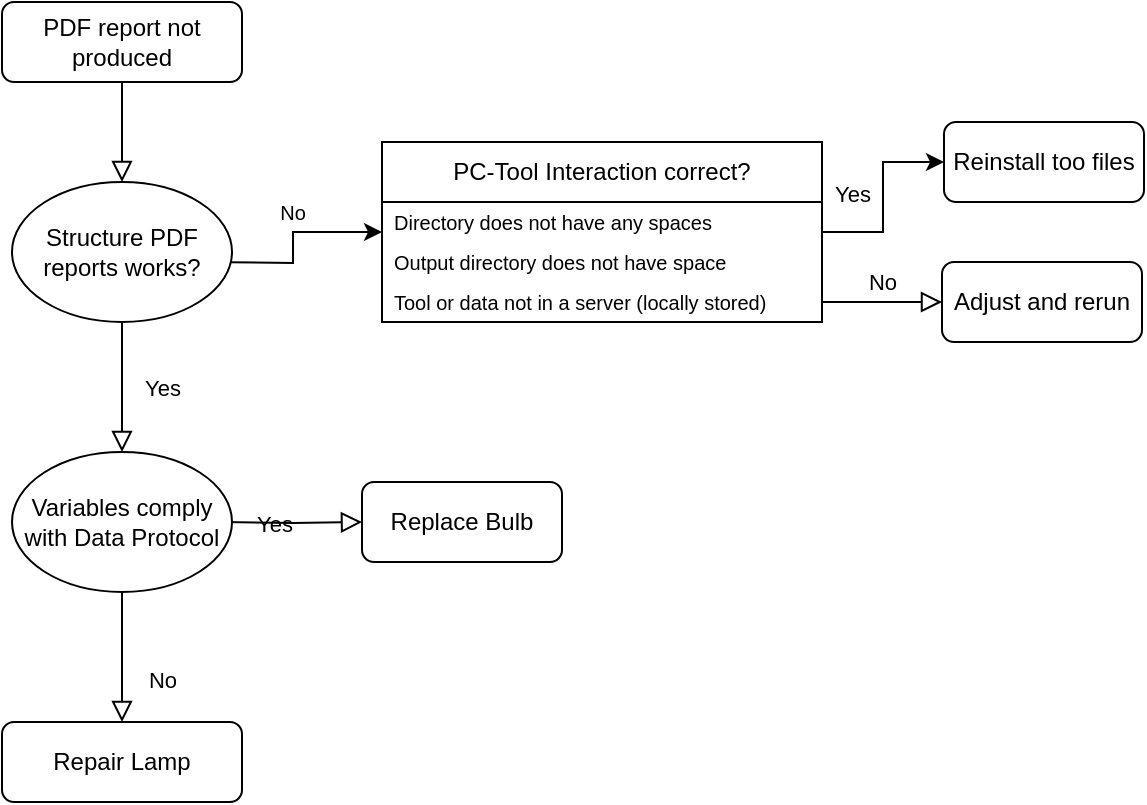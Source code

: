 <mxfile version="20.6.0" type="github"><diagram id="C5RBs43oDa-KdzZeNtuy" name="Page-1"><mxGraphModel dx="946" dy="620" grid="1" gridSize="10" guides="1" tooltips="1" connect="1" arrows="1" fold="1" page="1" pageScale="1" pageWidth="827" pageHeight="1169" math="0" shadow="0"><root><mxCell id="WIyWlLk6GJQsqaUBKTNV-0"/><mxCell id="WIyWlLk6GJQsqaUBKTNV-1" parent="WIyWlLk6GJQsqaUBKTNV-0"/><mxCell id="WIyWlLk6GJQsqaUBKTNV-2" value="" style="rounded=0;html=1;jettySize=auto;orthogonalLoop=1;fontSize=11;endArrow=block;endFill=0;endSize=8;strokeWidth=1;shadow=0;labelBackgroundColor=none;edgeStyle=orthogonalEdgeStyle;entryX=0.5;entryY=0;entryDx=0;entryDy=0;" parent="WIyWlLk6GJQsqaUBKTNV-1" source="WIyWlLk6GJQsqaUBKTNV-3" target="qFyeFMqRTXvRKbQlrssW-8" edge="1"><mxGeometry relative="1" as="geometry"><mxPoint x="220" y="160" as="targetPoint"/></mxGeometry></mxCell><mxCell id="WIyWlLk6GJQsqaUBKTNV-3" value="PDF report not produced" style="rounded=1;whiteSpace=wrap;html=1;fontSize=12;glass=0;strokeWidth=1;shadow=0;" parent="WIyWlLk6GJQsqaUBKTNV-1" vertex="1"><mxGeometry x="160" y="70" width="120" height="40" as="geometry"/></mxCell><mxCell id="WIyWlLk6GJQsqaUBKTNV-4" value="Yes" style="rounded=0;html=1;jettySize=auto;orthogonalLoop=1;fontSize=11;endArrow=block;endFill=0;endSize=8;strokeWidth=1;shadow=0;labelBackgroundColor=none;edgeStyle=orthogonalEdgeStyle;exitX=0.5;exitY=1;exitDx=0;exitDy=0;entryX=0.5;entryY=0;entryDx=0;entryDy=0;" parent="WIyWlLk6GJQsqaUBKTNV-1" source="qFyeFMqRTXvRKbQlrssW-8" target="qFyeFMqRTXvRKbQlrssW-11" edge="1"><mxGeometry y="20" relative="1" as="geometry"><mxPoint as="offset"/><mxPoint x="220" y="250" as="sourcePoint"/><mxPoint x="220.0" y="290.0" as="targetPoint"/><Array as="points"/></mxGeometry></mxCell><mxCell id="WIyWlLk6GJQsqaUBKTNV-8" value="No" style="rounded=0;html=1;jettySize=auto;orthogonalLoop=1;fontSize=11;endArrow=block;endFill=0;endSize=8;strokeWidth=1;shadow=0;labelBackgroundColor=none;edgeStyle=orthogonalEdgeStyle;exitX=0.5;exitY=1;exitDx=0;exitDy=0;" parent="WIyWlLk6GJQsqaUBKTNV-1" source="qFyeFMqRTXvRKbQlrssW-11" target="WIyWlLk6GJQsqaUBKTNV-11" edge="1"><mxGeometry x="0.333" y="20" relative="1" as="geometry"><mxPoint as="offset"/><mxPoint x="220.0" y="370" as="sourcePoint"/></mxGeometry></mxCell><mxCell id="WIyWlLk6GJQsqaUBKTNV-9" value="Yes" style="edgeStyle=orthogonalEdgeStyle;rounded=0;html=1;jettySize=auto;orthogonalLoop=1;fontSize=11;endArrow=block;endFill=0;endSize=8;strokeWidth=1;shadow=0;labelBackgroundColor=none;" parent="WIyWlLk6GJQsqaUBKTNV-1" target="WIyWlLk6GJQsqaUBKTNV-12" edge="1"><mxGeometry y="10" relative="1" as="geometry"><mxPoint as="offset"/><mxPoint x="270.0" y="330" as="sourcePoint"/></mxGeometry></mxCell><mxCell id="WIyWlLk6GJQsqaUBKTNV-11" value="Repair Lamp" style="rounded=1;whiteSpace=wrap;html=1;fontSize=12;glass=0;strokeWidth=1;shadow=0;" parent="WIyWlLk6GJQsqaUBKTNV-1" vertex="1"><mxGeometry x="160" y="430" width="120" height="40" as="geometry"/></mxCell><mxCell id="WIyWlLk6GJQsqaUBKTNV-12" value="Replace Bulb" style="rounded=1;whiteSpace=wrap;html=1;fontSize=12;glass=0;strokeWidth=1;shadow=0;" parent="WIyWlLk6GJQsqaUBKTNV-1" vertex="1"><mxGeometry x="340" y="310" width="100" height="40" as="geometry"/></mxCell><mxCell id="qFyeFMqRTXvRKbQlrssW-5" value="No" style="edgeStyle=orthogonalEdgeStyle;rounded=0;orthogonalLoop=1;jettySize=auto;html=1;fontSize=10;entryX=0;entryY=0.5;entryDx=0;entryDy=0;" parent="WIyWlLk6GJQsqaUBKTNV-1" edge="1" target="zBg-W9j-JSaU_VxQqewx-2"><mxGeometry x="0.154" y="10" relative="1" as="geometry"><mxPoint x="260" y="200" as="sourcePoint"/><mxPoint x="370" y="110" as="targetPoint"/><mxPoint as="offset"/></mxGeometry></mxCell><mxCell id="qFyeFMqRTXvRKbQlrssW-8" value="Structure PDF reports works?" style="ellipse;whiteSpace=wrap;html=1;rounded=1;fontSize=12;" parent="WIyWlLk6GJQsqaUBKTNV-1" vertex="1"><mxGeometry x="165" y="160" width="110" height="70" as="geometry"/></mxCell><mxCell id="qFyeFMqRTXvRKbQlrssW-11" value="Variables comply with Data Protocol" style="ellipse;whiteSpace=wrap;html=1;rounded=1;fontSize=12;" parent="WIyWlLk6GJQsqaUBKTNV-1" vertex="1"><mxGeometry x="165" y="295" width="110" height="70" as="geometry"/></mxCell><mxCell id="qFyeFMqRTXvRKbQlrssW-13" style="edgeStyle=orthogonalEdgeStyle;rounded=0;orthogonalLoop=1;jettySize=auto;html=1;exitX=0.5;exitY=1;exitDx=0;exitDy=0;fontSize=12;" parent="WIyWlLk6GJQsqaUBKTNV-1" edge="1"><mxGeometry relative="1" as="geometry"><mxPoint x="390" y="225" as="sourcePoint"/><mxPoint x="390" y="225" as="targetPoint"/></mxGeometry></mxCell><mxCell id="zBg-W9j-JSaU_VxQqewx-11" value="Yes" style="edgeStyle=orthogonalEdgeStyle;rounded=0;orthogonalLoop=1;jettySize=auto;html=1;entryX=0;entryY=0.5;entryDx=0;entryDy=0;" edge="1" parent="WIyWlLk6GJQsqaUBKTNV-1" source="zBg-W9j-JSaU_VxQqewx-2" target="zBg-W9j-JSaU_VxQqewx-7"><mxGeometry x="0.067" y="11" relative="1" as="geometry"><mxPoint x="-5" y="1" as="offset"/></mxGeometry></mxCell><mxCell id="zBg-W9j-JSaU_VxQqewx-2" value="PC-Tool Interaction correct?" style="swimlane;fontStyle=0;childLayout=stackLayout;horizontal=1;startSize=30;horizontalStack=0;resizeParent=1;resizeParentMax=0;resizeLast=0;collapsible=1;marginBottom=0;whiteSpace=wrap;html=1;" vertex="1" parent="WIyWlLk6GJQsqaUBKTNV-1"><mxGeometry x="350" y="140" width="220" height="90" as="geometry"><mxRectangle x="350" y="140" width="150" height="80" as="alternateBounds"/></mxGeometry></mxCell><mxCell id="zBg-W9j-JSaU_VxQqewx-3" value="&lt;span style=&quot;font-size: 10px;&quot;&gt;Directory does not have any spaces&lt;/span&gt;" style="text;strokeColor=none;fillColor=none;align=left;verticalAlign=middle;spacingLeft=4;spacingRight=4;overflow=hidden;points=[[0,0.5],[1,0.5]];portConstraint=eastwest;rotatable=0;whiteSpace=wrap;html=1;" vertex="1" parent="zBg-W9j-JSaU_VxQqewx-2"><mxGeometry y="30" width="220" height="20" as="geometry"/></mxCell><mxCell id="zBg-W9j-JSaU_VxQqewx-4" value="&lt;span style=&quot;font-size: 10px;&quot;&gt;Output directory does not have space&lt;/span&gt;" style="text;strokeColor=none;fillColor=none;align=left;verticalAlign=middle;spacingLeft=4;spacingRight=4;overflow=hidden;points=[[0,0.5],[1,0.5]];portConstraint=eastwest;rotatable=0;whiteSpace=wrap;html=1;" vertex="1" parent="zBg-W9j-JSaU_VxQqewx-2"><mxGeometry y="50" width="220" height="20" as="geometry"/></mxCell><mxCell id="zBg-W9j-JSaU_VxQqewx-5" value="&lt;span style=&quot;font-size: 10px;&quot;&gt;Tool or data not in a server (locally stored)&lt;/span&gt;" style="text;strokeColor=none;fillColor=none;align=left;verticalAlign=middle;spacingLeft=4;spacingRight=4;overflow=hidden;points=[[0,0.5],[1,0.5]];portConstraint=eastwest;rotatable=0;whiteSpace=wrap;html=1;" vertex="1" parent="zBg-W9j-JSaU_VxQqewx-2"><mxGeometry y="70" width="220" height="20" as="geometry"/></mxCell><mxCell id="zBg-W9j-JSaU_VxQqewx-7" value="Reinstall too files" style="rounded=1;whiteSpace=wrap;html=1;fontSize=12;glass=0;strokeWidth=1;shadow=0;" vertex="1" parent="WIyWlLk6GJQsqaUBKTNV-1"><mxGeometry x="631" y="130" width="100" height="40" as="geometry"/></mxCell><mxCell id="zBg-W9j-JSaU_VxQqewx-8" value="No" style="edgeStyle=orthogonalEdgeStyle;rounded=0;html=1;jettySize=auto;orthogonalLoop=1;fontSize=11;endArrow=block;endFill=0;endSize=8;strokeWidth=1;shadow=0;labelBackgroundColor=none;exitX=1;exitY=0.5;exitDx=0;exitDy=0;" edge="1" parent="WIyWlLk6GJQsqaUBKTNV-1" target="zBg-W9j-JSaU_VxQqewx-9" source="zBg-W9j-JSaU_VxQqewx-5"><mxGeometry y="10" relative="1" as="geometry"><mxPoint as="offset"/><mxPoint x="400" y="260" as="sourcePoint"/></mxGeometry></mxCell><mxCell id="zBg-W9j-JSaU_VxQqewx-9" value="Adjust and rerun" style="rounded=1;whiteSpace=wrap;html=1;fontSize=12;glass=0;strokeWidth=1;shadow=0;" vertex="1" parent="WIyWlLk6GJQsqaUBKTNV-1"><mxGeometry x="630" y="200" width="100" height="40" as="geometry"/></mxCell></root></mxGraphModel></diagram></mxfile>